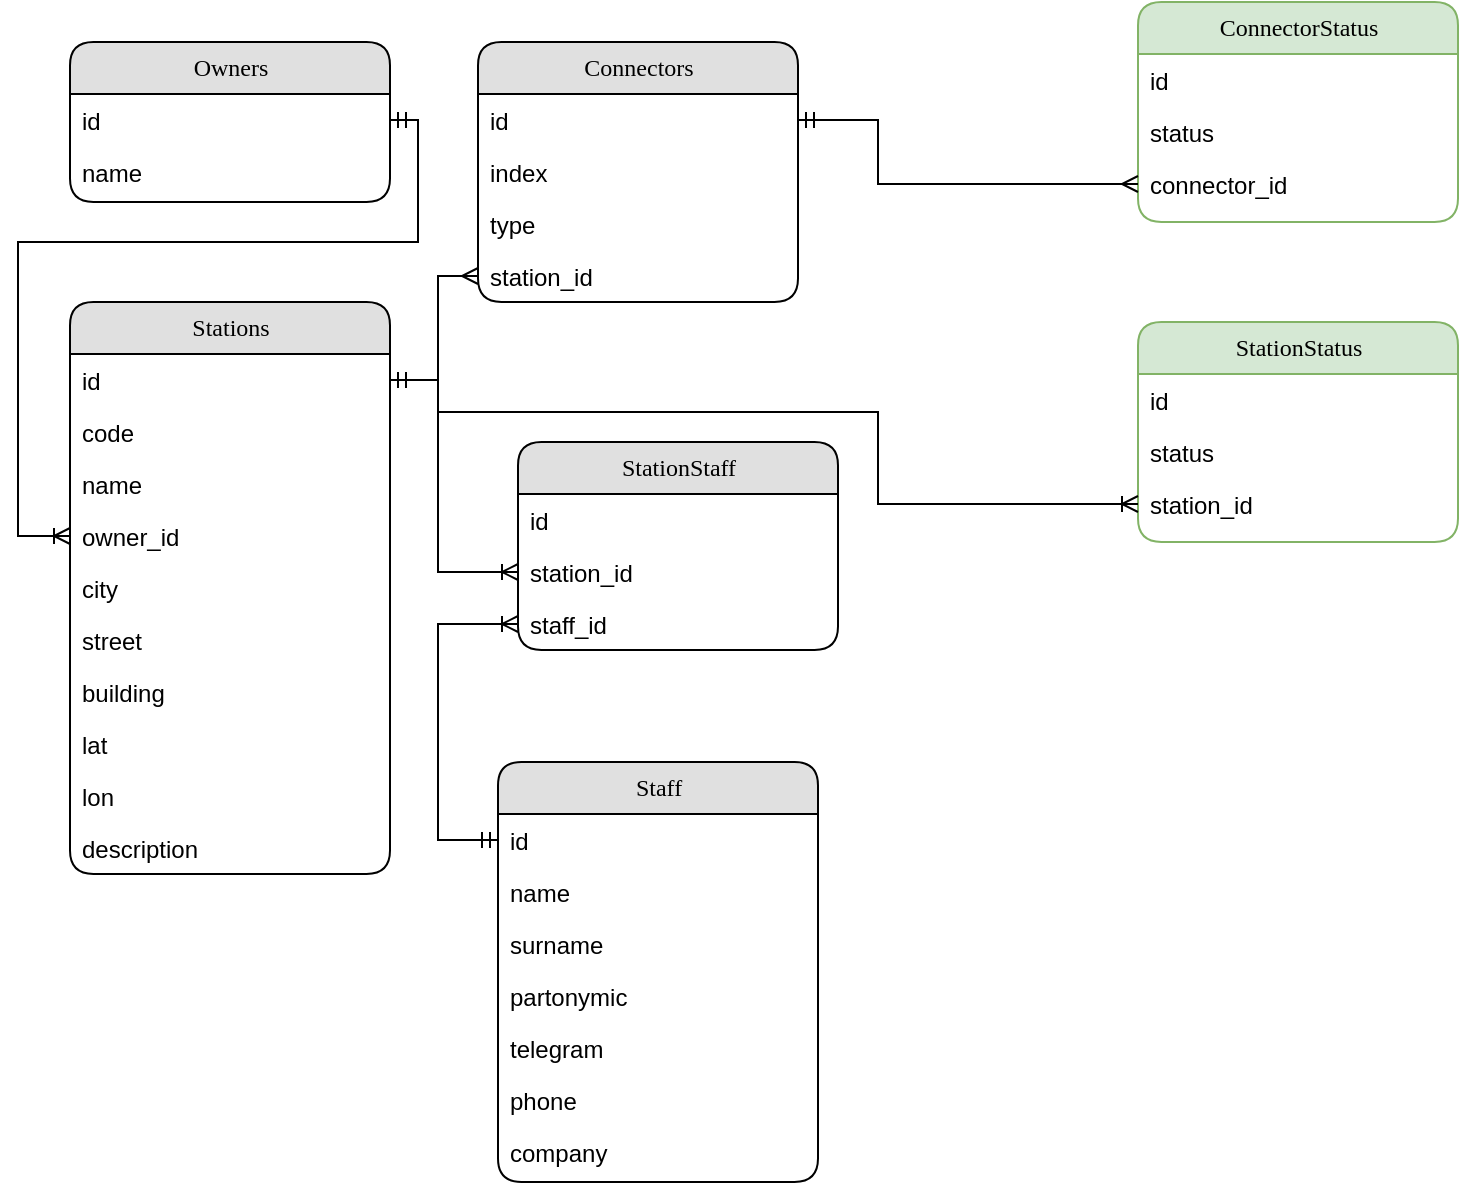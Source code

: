 <mxfile version="25.0.3">
  <diagram name="Page-1" id="b520641d-4fe3-3701-9064-5fc419738815">
    <mxGraphModel dx="1434" dy="746" grid="1" gridSize="10" guides="1" tooltips="1" connect="1" arrows="1" fold="1" page="1" pageScale="1" pageWidth="1100" pageHeight="850" background="none" math="0" shadow="0">
      <root>
        <mxCell id="0" />
        <mxCell id="1" parent="0" />
        <mxCell id="21ea969265ad0168-14" value="Connectors" style="swimlane;html=1;fontStyle=0;childLayout=stackLayout;horizontal=1;startSize=26;fillColor=#e0e0e0;horizontalStack=0;resizeParent=1;resizeLast=0;collapsible=1;marginBottom=0;swimlaneFillColor=#ffffff;align=center;rounded=1;shadow=0;comic=0;labelBackgroundColor=none;strokeWidth=1;fontFamily=Verdana;fontSize=12" parent="1" vertex="1">
          <mxGeometry x="470" y="140" width="160" height="130" as="geometry">
            <mxRectangle x="160" y="266" width="90" height="30" as="alternateBounds" />
          </mxGeometry>
        </mxCell>
        <mxCell id="SqKL4t3-Q8fdWwkcBdmB-59" value="id" style="text;html=1;strokeColor=none;fillColor=none;spacingLeft=4;spacingRight=4;whiteSpace=wrap;overflow=hidden;rotatable=0;points=[[0,0.5],[1,0.5]];portConstraint=eastwest;" parent="21ea969265ad0168-14" vertex="1">
          <mxGeometry y="26" width="160" height="26" as="geometry" />
        </mxCell>
        <mxCell id="21ea969265ad0168-15" value="index" style="text;html=1;strokeColor=none;fillColor=none;spacingLeft=4;spacingRight=4;whiteSpace=wrap;overflow=hidden;rotatable=0;points=[[0,0.5],[1,0.5]];portConstraint=eastwest;" parent="21ea969265ad0168-14" vertex="1">
          <mxGeometry y="52" width="160" height="26" as="geometry" />
        </mxCell>
        <mxCell id="21ea969265ad0168-16" value="type" style="text;html=1;strokeColor=none;fillColor=none;spacingLeft=4;spacingRight=4;whiteSpace=wrap;overflow=hidden;rotatable=0;points=[[0,0.5],[1,0.5]];portConstraint=eastwest;" parent="21ea969265ad0168-14" vertex="1">
          <mxGeometry y="78" width="160" height="26" as="geometry" />
        </mxCell>
        <mxCell id="21ea969265ad0168-17" value="station_id" style="text;html=1;strokeColor=none;fillColor=none;spacingLeft=4;spacingRight=4;whiteSpace=wrap;overflow=hidden;rotatable=0;points=[[0,0.5],[1,0.5]];portConstraint=eastwest;" parent="21ea969265ad0168-14" vertex="1">
          <mxGeometry y="104" width="160" height="26" as="geometry" />
        </mxCell>
        <mxCell id="21ea969265ad0168-18" value="Stations" style="swimlane;html=1;fontStyle=0;childLayout=stackLayout;horizontal=1;startSize=26;fillColor=#e0e0e0;horizontalStack=0;resizeParent=1;resizeLast=0;collapsible=1;marginBottom=0;swimlaneFillColor=#ffffff;align=center;rounded=1;shadow=0;comic=0;labelBackgroundColor=none;strokeWidth=1;fontFamily=Verdana;fontSize=12" parent="1" vertex="1">
          <mxGeometry x="266" y="270" width="160" height="286" as="geometry" />
        </mxCell>
        <mxCell id="-e6IbUMno3Dj11iIkedW-26" value="id" style="text;html=1;strokeColor=none;fillColor=none;spacingLeft=4;spacingRight=4;whiteSpace=wrap;overflow=hidden;rotatable=0;points=[[0,0.5],[1,0.5]];portConstraint=eastwest;" vertex="1" parent="21ea969265ad0168-18">
          <mxGeometry y="26" width="160" height="26" as="geometry" />
        </mxCell>
        <mxCell id="-e6IbUMno3Dj11iIkedW-11" value="code" style="text;html=1;strokeColor=none;fillColor=none;spacingLeft=4;spacingRight=4;whiteSpace=wrap;overflow=hidden;rotatable=0;points=[[0,0.5],[1,0.5]];portConstraint=eastwest;" vertex="1" parent="21ea969265ad0168-18">
          <mxGeometry y="52" width="160" height="26" as="geometry" />
        </mxCell>
        <mxCell id="21ea969265ad0168-20" value="name" style="text;html=1;strokeColor=none;fillColor=none;spacingLeft=4;spacingRight=4;whiteSpace=wrap;overflow=hidden;rotatable=0;points=[[0,0.5],[1,0.5]];portConstraint=eastwest;" parent="21ea969265ad0168-18" vertex="1">
          <mxGeometry y="78" width="160" height="26" as="geometry" />
        </mxCell>
        <mxCell id="21ea969265ad0168-51" value="owner_id" style="text;html=1;strokeColor=none;fillColor=none;spacingLeft=4;spacingRight=4;whiteSpace=wrap;overflow=hidden;rotatable=0;points=[[0,0.5],[1,0.5]];portConstraint=eastwest;" parent="21ea969265ad0168-18" vertex="1">
          <mxGeometry y="104" width="160" height="26" as="geometry" />
        </mxCell>
        <mxCell id="SqKL4t3-Q8fdWwkcBdmB-45" value="city" style="text;html=1;strokeColor=none;fillColor=none;spacingLeft=4;spacingRight=4;whiteSpace=wrap;overflow=hidden;rotatable=0;points=[[0,0.5],[1,0.5]];portConstraint=eastwest;" parent="21ea969265ad0168-18" vertex="1">
          <mxGeometry y="130" width="160" height="26" as="geometry" />
        </mxCell>
        <mxCell id="SqKL4t3-Q8fdWwkcBdmB-56" value="street" style="text;html=1;strokeColor=none;fillColor=none;spacingLeft=4;spacingRight=4;whiteSpace=wrap;overflow=hidden;rotatable=0;points=[[0,0.5],[1,0.5]];portConstraint=eastwest;" parent="21ea969265ad0168-18" vertex="1">
          <mxGeometry y="156" width="160" height="26" as="geometry" />
        </mxCell>
        <mxCell id="SqKL4t3-Q8fdWwkcBdmB-57" value="building" style="text;html=1;strokeColor=none;fillColor=none;spacingLeft=4;spacingRight=4;whiteSpace=wrap;overflow=hidden;rotatable=0;points=[[0,0.5],[1,0.5]];portConstraint=eastwest;" parent="21ea969265ad0168-18" vertex="1">
          <mxGeometry y="182" width="160" height="26" as="geometry" />
        </mxCell>
        <mxCell id="SqKL4t3-Q8fdWwkcBdmB-43" value="lat" style="text;html=1;strokeColor=none;fillColor=none;spacingLeft=4;spacingRight=4;whiteSpace=wrap;overflow=hidden;rotatable=0;points=[[0,0.5],[1,0.5]];portConstraint=eastwest;" parent="21ea969265ad0168-18" vertex="1">
          <mxGeometry y="208" width="160" height="26" as="geometry" />
        </mxCell>
        <mxCell id="SqKL4t3-Q8fdWwkcBdmB-44" value="lon" style="text;html=1;strokeColor=none;fillColor=none;spacingLeft=4;spacingRight=4;whiteSpace=wrap;overflow=hidden;rotatable=0;points=[[0,0.5],[1,0.5]];portConstraint=eastwest;" parent="21ea969265ad0168-18" vertex="1">
          <mxGeometry y="234" width="160" height="26" as="geometry" />
        </mxCell>
        <mxCell id="-e6IbUMno3Dj11iIkedW-6" value="description" style="text;html=1;strokeColor=none;fillColor=none;spacingLeft=4;spacingRight=4;whiteSpace=wrap;overflow=hidden;rotatable=0;points=[[0,0.5],[1,0.5]];portConstraint=eastwest;" vertex="1" parent="21ea969265ad0168-18">
          <mxGeometry y="260" width="160" height="26" as="geometry" />
        </mxCell>
        <mxCell id="SqKL4t3-Q8fdWwkcBdmB-2" style="edgeStyle=orthogonalEdgeStyle;rounded=0;orthogonalLoop=1;jettySize=auto;html=1;entryX=0;entryY=0.5;entryDx=0;entryDy=0;startArrow=ERmandOne;startFill=0;endArrow=ERmany;endFill=0;exitX=1;exitY=0.5;exitDx=0;exitDy=0;" parent="1" source="-e6IbUMno3Dj11iIkedW-26" target="21ea969265ad0168-17" edge="1">
          <mxGeometry relative="1" as="geometry">
            <Array as="points">
              <mxPoint x="450" y="309" />
              <mxPoint x="450" y="257" />
            </Array>
            <mxPoint x="430" y="330" as="sourcePoint" />
          </mxGeometry>
        </mxCell>
        <mxCell id="SqKL4t3-Q8fdWwkcBdmB-17" value="Owners" style="swimlane;html=1;fontStyle=0;childLayout=stackLayout;horizontal=1;startSize=26;fillColor=#e0e0e0;horizontalStack=0;resizeParent=1;resizeLast=0;collapsible=1;marginBottom=0;swimlaneFillColor=#ffffff;align=center;rounded=1;shadow=0;comic=0;labelBackgroundColor=none;strokeWidth=1;fontFamily=Verdana;fontSize=12" parent="1" vertex="1">
          <mxGeometry x="266" y="140" width="160" height="80" as="geometry" />
        </mxCell>
        <mxCell id="SqKL4t3-Q8fdWwkcBdmB-18" value="id" style="text;html=1;strokeColor=none;fillColor=none;spacingLeft=4;spacingRight=4;whiteSpace=wrap;overflow=hidden;rotatable=0;points=[[0,0.5],[1,0.5]];portConstraint=eastwest;" parent="SqKL4t3-Q8fdWwkcBdmB-17" vertex="1">
          <mxGeometry y="26" width="160" height="26" as="geometry" />
        </mxCell>
        <mxCell id="SqKL4t3-Q8fdWwkcBdmB-19" value="name" style="text;html=1;strokeColor=none;fillColor=none;spacingLeft=4;spacingRight=4;whiteSpace=wrap;overflow=hidden;rotatable=0;points=[[0,0.5],[1,0.5]];portConstraint=eastwest;" parent="SqKL4t3-Q8fdWwkcBdmB-17" vertex="1">
          <mxGeometry y="52" width="160" height="26" as="geometry" />
        </mxCell>
        <mxCell id="SqKL4t3-Q8fdWwkcBdmB-28" style="edgeStyle=orthogonalEdgeStyle;rounded=0;orthogonalLoop=1;jettySize=auto;html=1;exitX=1;exitY=0.5;exitDx=0;exitDy=0;entryX=0;entryY=0.5;entryDx=0;entryDy=0;startArrow=ERmandOne;startFill=0;endArrow=ERoneToMany;endFill=0;" parent="1" source="SqKL4t3-Q8fdWwkcBdmB-18" target="21ea969265ad0168-51" edge="1">
          <mxGeometry relative="1" as="geometry">
            <Array as="points">
              <mxPoint x="440" y="179" />
              <mxPoint x="440" y="240" />
              <mxPoint x="240" y="240" />
              <mxPoint x="240" y="387" />
            </Array>
          </mxGeometry>
        </mxCell>
        <mxCell id="SqKL4t3-Q8fdWwkcBdmB-29" value="Staff" style="swimlane;html=1;fontStyle=0;childLayout=stackLayout;horizontal=1;startSize=26;fillColor=#e0e0e0;horizontalStack=0;resizeParent=1;resizeLast=0;collapsible=1;marginBottom=0;swimlaneFillColor=#ffffff;align=center;rounded=1;shadow=0;comic=0;labelBackgroundColor=none;strokeWidth=1;fontFamily=Verdana;fontSize=12" parent="1" vertex="1">
          <mxGeometry x="480" y="500" width="160" height="210" as="geometry" />
        </mxCell>
        <mxCell id="SqKL4t3-Q8fdWwkcBdmB-30" value="id" style="text;html=1;strokeColor=none;fillColor=none;spacingLeft=4;spacingRight=4;whiteSpace=wrap;overflow=hidden;rotatable=0;points=[[0,0.5],[1,0.5]];portConstraint=eastwest;" parent="SqKL4t3-Q8fdWwkcBdmB-29" vertex="1">
          <mxGeometry y="26" width="160" height="26" as="geometry" />
        </mxCell>
        <mxCell id="SqKL4t3-Q8fdWwkcBdmB-31" value="name" style="text;html=1;strokeColor=none;fillColor=none;spacingLeft=4;spacingRight=4;whiteSpace=wrap;overflow=hidden;rotatable=0;points=[[0,0.5],[1,0.5]];portConstraint=eastwest;" parent="SqKL4t3-Q8fdWwkcBdmB-29" vertex="1">
          <mxGeometry y="52" width="160" height="26" as="geometry" />
        </mxCell>
        <mxCell id="SqKL4t3-Q8fdWwkcBdmB-32" value="surname" style="text;html=1;strokeColor=none;fillColor=none;spacingLeft=4;spacingRight=4;whiteSpace=wrap;overflow=hidden;rotatable=0;points=[[0,0.5],[1,0.5]];portConstraint=eastwest;" parent="SqKL4t3-Q8fdWwkcBdmB-29" vertex="1">
          <mxGeometry y="78" width="160" height="26" as="geometry" />
        </mxCell>
        <mxCell id="SqKL4t3-Q8fdWwkcBdmB-39" value="partonymic" style="text;html=1;strokeColor=none;fillColor=none;spacingLeft=4;spacingRight=4;whiteSpace=wrap;overflow=hidden;rotatable=0;points=[[0,0.5],[1,0.5]];portConstraint=eastwest;" parent="SqKL4t3-Q8fdWwkcBdmB-29" vertex="1">
          <mxGeometry y="104" width="160" height="26" as="geometry" />
        </mxCell>
        <mxCell id="SqKL4t3-Q8fdWwkcBdmB-40" value="telegram" style="text;html=1;strokeColor=none;fillColor=none;spacingLeft=4;spacingRight=4;whiteSpace=wrap;overflow=hidden;rotatable=0;points=[[0,0.5],[1,0.5]];portConstraint=eastwest;" parent="SqKL4t3-Q8fdWwkcBdmB-29" vertex="1">
          <mxGeometry y="130" width="160" height="26" as="geometry" />
        </mxCell>
        <mxCell id="SqKL4t3-Q8fdWwkcBdmB-41" value="phone" style="text;html=1;strokeColor=none;fillColor=none;spacingLeft=4;spacingRight=4;whiteSpace=wrap;overflow=hidden;rotatable=0;points=[[0,0.5],[1,0.5]];portConstraint=eastwest;" parent="SqKL4t3-Q8fdWwkcBdmB-29" vertex="1">
          <mxGeometry y="156" width="160" height="26" as="geometry" />
        </mxCell>
        <mxCell id="SqKL4t3-Q8fdWwkcBdmB-42" value="company" style="text;html=1;strokeColor=none;fillColor=none;spacingLeft=4;spacingRight=4;whiteSpace=wrap;overflow=hidden;rotatable=0;points=[[0,0.5],[1,0.5]];portConstraint=eastwest;" parent="SqKL4t3-Q8fdWwkcBdmB-29" vertex="1">
          <mxGeometry y="182" width="160" height="26" as="geometry" />
        </mxCell>
        <mxCell id="SqKL4t3-Q8fdWwkcBdmB-61" value="ConnectorStatus" style="swimlane;html=1;fontStyle=0;childLayout=stackLayout;horizontal=1;startSize=26;fillColor=#d5e8d4;horizontalStack=0;resizeParent=1;resizeLast=0;collapsible=1;marginBottom=0;swimlaneFillColor=#ffffff;align=center;rounded=1;shadow=0;comic=0;labelBackgroundColor=none;strokeWidth=1;fontFamily=Verdana;fontSize=12;strokeColor=#82b366;" parent="1" vertex="1">
          <mxGeometry x="800" y="120" width="160" height="110" as="geometry" />
        </mxCell>
        <mxCell id="SqKL4t3-Q8fdWwkcBdmB-62" value="id" style="text;html=1;strokeColor=none;fillColor=none;spacingLeft=4;spacingRight=4;whiteSpace=wrap;overflow=hidden;rotatable=0;points=[[0,0.5],[1,0.5]];portConstraint=eastwest;" parent="SqKL4t3-Q8fdWwkcBdmB-61" vertex="1">
          <mxGeometry y="26" width="160" height="26" as="geometry" />
        </mxCell>
        <mxCell id="SqKL4t3-Q8fdWwkcBdmB-63" value="status" style="text;html=1;strokeColor=none;fillColor=none;spacingLeft=4;spacingRight=4;whiteSpace=wrap;overflow=hidden;rotatable=0;points=[[0,0.5],[1,0.5]];portConstraint=eastwest;" parent="SqKL4t3-Q8fdWwkcBdmB-61" vertex="1">
          <mxGeometry y="52" width="160" height="26" as="geometry" />
        </mxCell>
        <mxCell id="SqKL4t3-Q8fdWwkcBdmB-65" value="connector_id" style="text;html=1;strokeColor=none;fillColor=none;spacingLeft=4;spacingRight=4;whiteSpace=wrap;overflow=hidden;rotatable=0;points=[[0,0.5],[1,0.5]];portConstraint=eastwest;" parent="SqKL4t3-Q8fdWwkcBdmB-61" vertex="1">
          <mxGeometry y="78" width="160" height="26" as="geometry" />
        </mxCell>
        <mxCell id="SqKL4t3-Q8fdWwkcBdmB-66" style="edgeStyle=orthogonalEdgeStyle;rounded=0;orthogonalLoop=1;jettySize=auto;html=1;exitX=1;exitY=0.5;exitDx=0;exitDy=0;entryX=0;entryY=0.5;entryDx=0;entryDy=0;startArrow=ERmandOne;startFill=0;endArrow=ERmany;endFill=0;" parent="1" source="SqKL4t3-Q8fdWwkcBdmB-59" target="SqKL4t3-Q8fdWwkcBdmB-65" edge="1">
          <mxGeometry relative="1" as="geometry">
            <Array as="points">
              <mxPoint x="670" y="179" />
              <mxPoint x="670" y="211" />
            </Array>
          </mxGeometry>
        </mxCell>
        <mxCell id="-e6IbUMno3Dj11iIkedW-1" value="StationStatus" style="swimlane;html=1;fontStyle=0;childLayout=stackLayout;horizontal=1;startSize=26;fillColor=#d5e8d4;horizontalStack=0;resizeParent=1;resizeLast=0;collapsible=1;marginBottom=0;swimlaneFillColor=#ffffff;align=center;rounded=1;shadow=0;comic=0;labelBackgroundColor=none;strokeWidth=1;fontFamily=Verdana;fontSize=12;strokeColor=#82b366;" vertex="1" parent="1">
          <mxGeometry x="800" y="280" width="160" height="110" as="geometry" />
        </mxCell>
        <mxCell id="-e6IbUMno3Dj11iIkedW-7" value="id" style="text;html=1;strokeColor=none;fillColor=none;spacingLeft=4;spacingRight=4;whiteSpace=wrap;overflow=hidden;rotatable=0;points=[[0,0.5],[1,0.5]];portConstraint=eastwest;" vertex="1" parent="-e6IbUMno3Dj11iIkedW-1">
          <mxGeometry y="26" width="160" height="26" as="geometry" />
        </mxCell>
        <mxCell id="-e6IbUMno3Dj11iIkedW-3" value="status" style="text;html=1;strokeColor=none;fillColor=none;spacingLeft=4;spacingRight=4;whiteSpace=wrap;overflow=hidden;rotatable=0;points=[[0,0.5],[1,0.5]];portConstraint=eastwest;" vertex="1" parent="-e6IbUMno3Dj11iIkedW-1">
          <mxGeometry y="52" width="160" height="26" as="geometry" />
        </mxCell>
        <mxCell id="-e6IbUMno3Dj11iIkedW-5" value="station_id" style="text;html=1;strokeColor=none;fillColor=none;spacingLeft=4;spacingRight=4;whiteSpace=wrap;overflow=hidden;rotatable=0;points=[[0,0.5],[1,0.5]];portConstraint=eastwest;" vertex="1" parent="-e6IbUMno3Dj11iIkedW-1">
          <mxGeometry y="78" width="160" height="26" as="geometry" />
        </mxCell>
        <mxCell id="-e6IbUMno3Dj11iIkedW-8" style="edgeStyle=orthogonalEdgeStyle;rounded=0;orthogonalLoop=1;jettySize=auto;html=1;exitX=0;exitY=0.5;exitDx=0;exitDy=0;startArrow=ERoneToMany;startFill=0;endArrow=ERmandOne;endFill=0;entryX=1;entryY=0.5;entryDx=0;entryDy=0;" edge="1" parent="1" source="-e6IbUMno3Dj11iIkedW-5" target="-e6IbUMno3Dj11iIkedW-26">
          <mxGeometry relative="1" as="geometry">
            <mxPoint x="426" y="299" as="targetPoint" />
            <Array as="points">
              <mxPoint x="670" y="371" />
              <mxPoint x="670" y="325" />
              <mxPoint x="450" y="325" />
              <mxPoint x="450" y="309" />
            </Array>
          </mxGeometry>
        </mxCell>
        <mxCell id="-e6IbUMno3Dj11iIkedW-14" value="StationStaff" style="swimlane;html=1;fontStyle=0;childLayout=stackLayout;horizontal=1;startSize=26;fillColor=#e0e0e0;horizontalStack=0;resizeParent=1;resizeLast=0;collapsible=1;marginBottom=0;swimlaneFillColor=#ffffff;align=center;rounded=1;shadow=0;comic=0;labelBackgroundColor=none;strokeWidth=1;fontFamily=Verdana;fontSize=12" vertex="1" parent="1">
          <mxGeometry x="490" y="340" width="160" height="104" as="geometry" />
        </mxCell>
        <mxCell id="-e6IbUMno3Dj11iIkedW-27" value="id" style="text;html=1;strokeColor=none;fillColor=none;spacingLeft=4;spacingRight=4;whiteSpace=wrap;overflow=hidden;rotatable=0;points=[[0,0.5],[1,0.5]];portConstraint=eastwest;" vertex="1" parent="-e6IbUMno3Dj11iIkedW-14">
          <mxGeometry y="26" width="160" height="26" as="geometry" />
        </mxCell>
        <mxCell id="-e6IbUMno3Dj11iIkedW-22" value="station_id" style="text;html=1;strokeColor=none;fillColor=none;spacingLeft=4;spacingRight=4;whiteSpace=wrap;overflow=hidden;rotatable=0;points=[[0,0.5],[1,0.5]];portConstraint=eastwest;" vertex="1" parent="-e6IbUMno3Dj11iIkedW-14">
          <mxGeometry y="52" width="160" height="26" as="geometry" />
        </mxCell>
        <mxCell id="-e6IbUMno3Dj11iIkedW-23" value="staff_id" style="text;html=1;strokeColor=none;fillColor=none;spacingLeft=4;spacingRight=4;whiteSpace=wrap;overflow=hidden;rotatable=0;points=[[0,0.5],[1,0.5]];portConstraint=eastwest;" vertex="1" parent="-e6IbUMno3Dj11iIkedW-14">
          <mxGeometry y="78" width="160" height="26" as="geometry" />
        </mxCell>
        <mxCell id="-e6IbUMno3Dj11iIkedW-24" style="edgeStyle=orthogonalEdgeStyle;rounded=0;orthogonalLoop=1;jettySize=auto;html=1;exitX=1;exitY=0.5;exitDx=0;exitDy=0;entryX=0;entryY=0.5;entryDx=0;entryDy=0;startArrow=ERmandOne;startFill=0;endArrow=ERoneToMany;endFill=0;" edge="1" parent="1" source="-e6IbUMno3Dj11iIkedW-26" target="-e6IbUMno3Dj11iIkedW-22">
          <mxGeometry relative="1" as="geometry">
            <Array as="points">
              <mxPoint x="450" y="309" />
              <mxPoint x="450" y="405" />
            </Array>
          </mxGeometry>
        </mxCell>
        <mxCell id="-e6IbUMno3Dj11iIkedW-25" style="edgeStyle=orthogonalEdgeStyle;rounded=0;orthogonalLoop=1;jettySize=auto;html=1;entryX=0;entryY=0.5;entryDx=0;entryDy=0;endArrow=ERoneToMany;endFill=0;startArrow=ERmandOne;startFill=0;" edge="1" parent="1" source="SqKL4t3-Q8fdWwkcBdmB-30" target="-e6IbUMno3Dj11iIkedW-23">
          <mxGeometry relative="1" as="geometry">
            <Array as="points">
              <mxPoint x="450" y="539" />
              <mxPoint x="450" y="431" />
            </Array>
          </mxGeometry>
        </mxCell>
      </root>
    </mxGraphModel>
  </diagram>
</mxfile>
